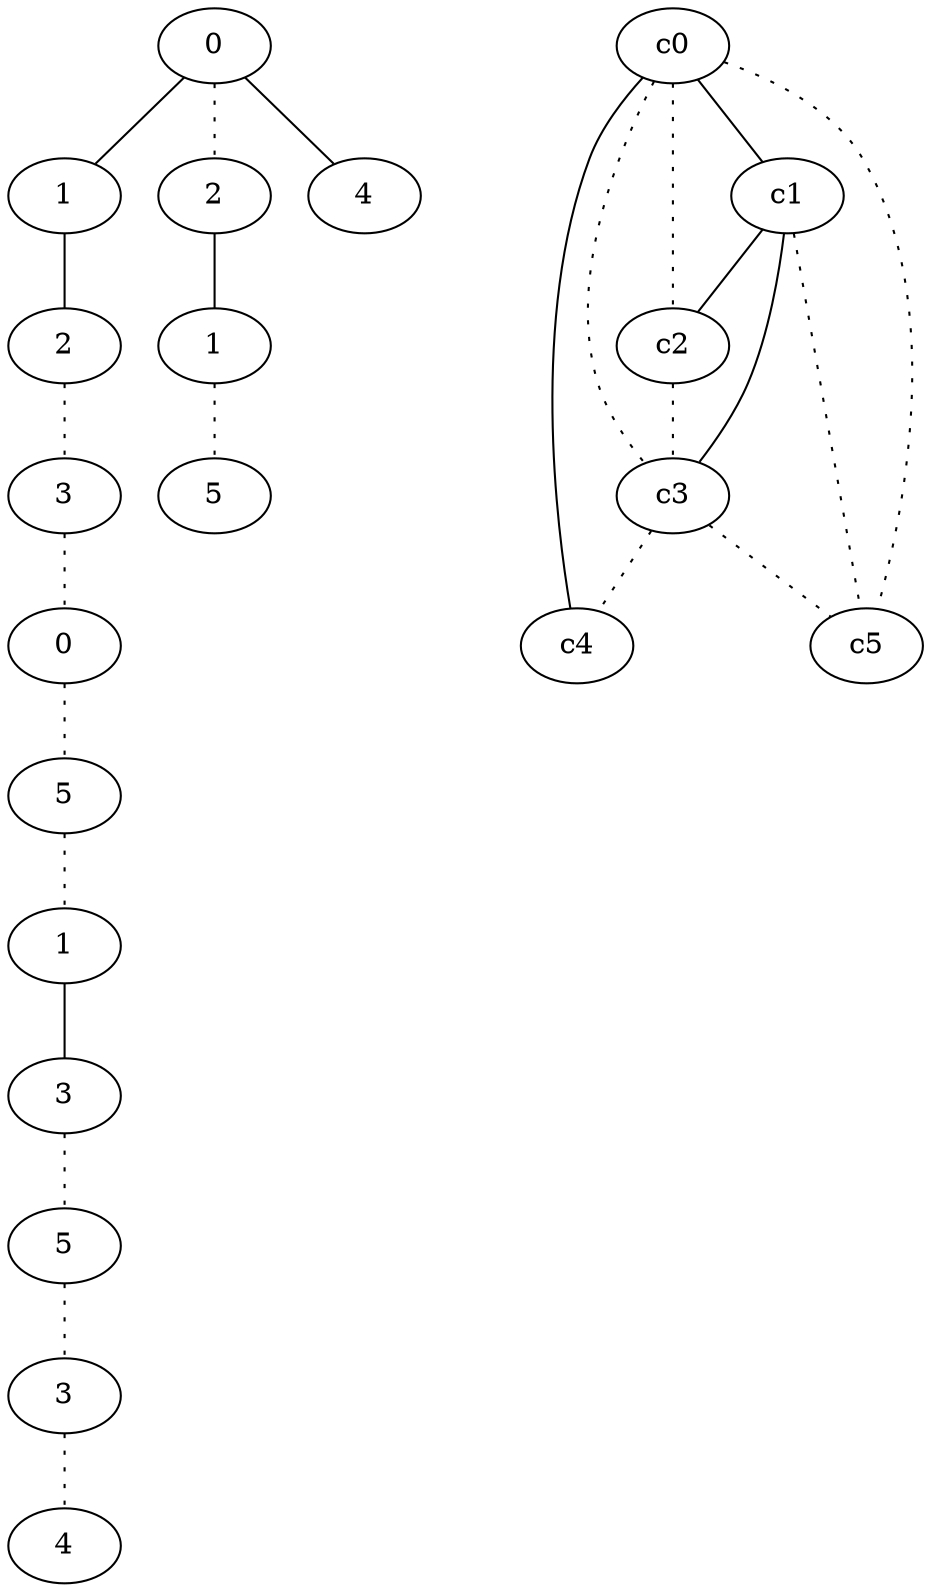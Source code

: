 graph {
a0[label=0];
a1[label=1];
a2[label=2];
a3[label=3];
a4[label=0];
a5[label=5];
a6[label=1];
a7[label=3];
a8[label=5];
a9[label=3];
a10[label=4];
a11[label=2];
a12[label=1];
a13[label=5];
a14[label=4];
a0 -- a1;
a0 -- a11 [style=dotted];
a0 -- a14;
a1 -- a2;
a2 -- a3 [style=dotted];
a3 -- a4 [style=dotted];
a4 -- a5 [style=dotted];
a5 -- a6 [style=dotted];
a6 -- a7;
a7 -- a8 [style=dotted];
a8 -- a9 [style=dotted];
a9 -- a10 [style=dotted];
a11 -- a12;
a12 -- a13 [style=dotted];
c0 -- c1;
c0 -- c2 [style=dotted];
c0 -- c3 [style=dotted];
c0 -- c4;
c0 -- c5 [style=dotted];
c1 -- c2;
c1 -- c3;
c1 -- c5 [style=dotted];
c2 -- c3 [style=dotted];
c3 -- c4 [style=dotted];
c3 -- c5 [style=dotted];
}
